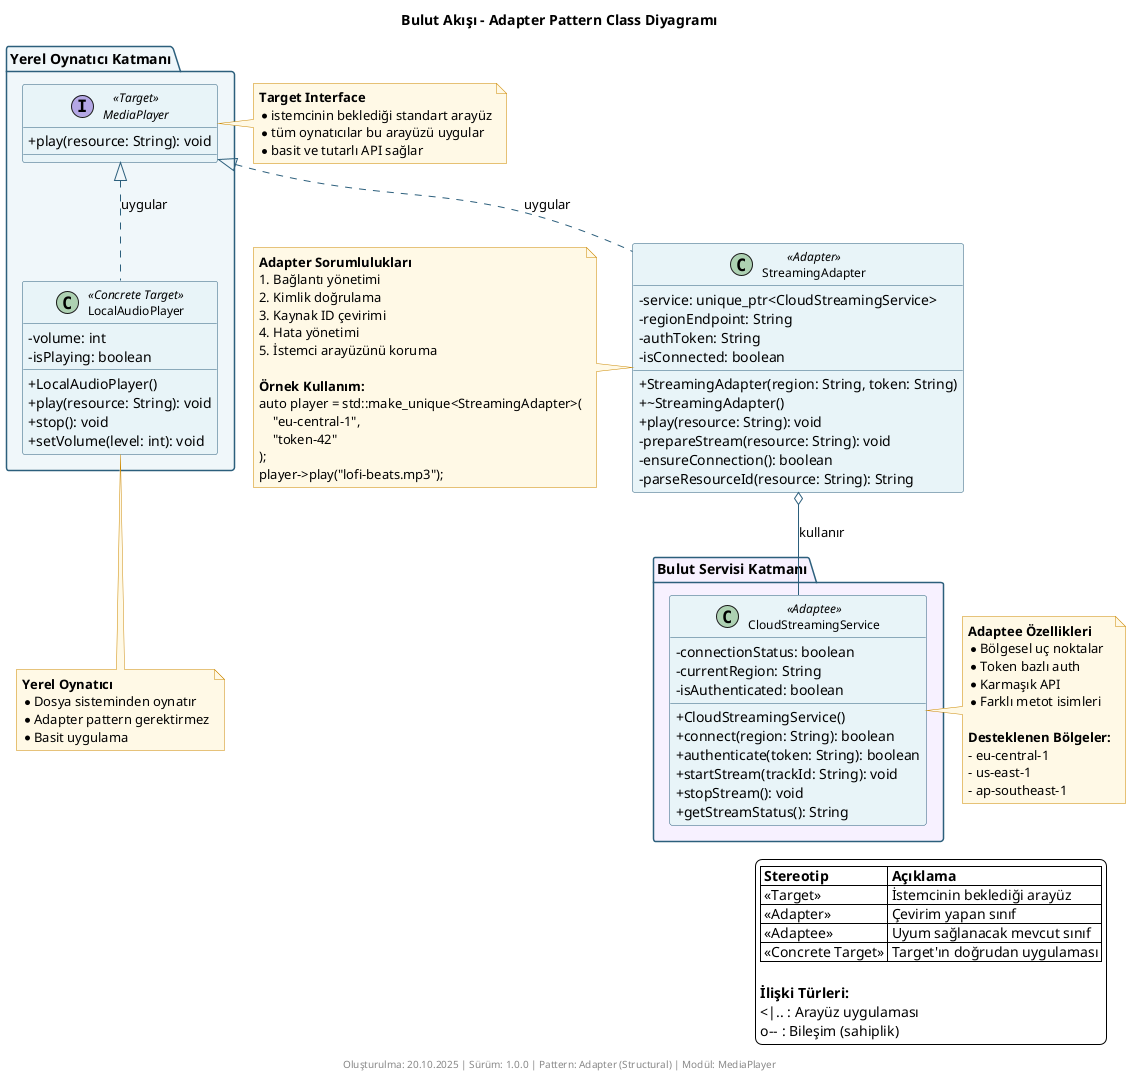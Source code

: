 @startuml cloud-streaming-adapter
/'
 * @file cloud-streaming-adapter.puml
 * @brief bulut tabanlı medya servisinin adapter pattern ile uyarlanması
 * @author Muhammed Kayra Bulut
 * @date 20.10.2025
 * @version 1.0.0
 *
 * @description bu diyagram yerel MediaPlayer arayüzünün
 *              üçüncü parti CloudStreamingService servisine
 *              nasıl uyarlandığını gösterir. Adapter sınıfı
 *              bağlantı, kimlik doğrulama ve yayın akışını
 *              istemciden gizler.
 *
 * @pattern Adapter (Structural)
 * @related MediaPlayer.h, CloudStreamingService.h, StreamingAdapter.cpp
'/

title Bulut Akışı - Adapter Pattern Class Diyagramı

' Stil tanımlamaları
skinparam backgroundColor #FFFFFF
skinparam shadowing false
skinparam classAttributeIconSize 0

skinparam class {
    BackgroundColor #E8F4F8
    BorderColor #2C5F7C
    ArrowColor #2C5F7C
    FontName Arial
    FontSize 12
}

skinparam package {
    BackgroundColor #F0F7FA
    BorderColor #2C5F7C
    FontStyle bold
}

skinparam note {
    BackgroundColor #FFF9E6
    BorderColor #CC8800
}

' ========== Hedef Arayüz ve Yerel Uygulama ==========

package "Yerel Oynatıcı Katmanı" {
    interface MediaPlayer <<Target>> {
        +play(resource: String): void
        __
    }

    class LocalAudioPlayer <<Concrete Target>> {
        -volume: int
        -isPlaying: boolean
        __
        +LocalAudioPlayer()
        +play(resource: String): void
        +stop(): void
        +setVolume(level: int): void
    }
}

' ========== Adaptee Servis ==========

package "Bulut Servisi Katmanı" #F7F1FF {
    class CloudStreamingService <<Adaptee>> {
        -connectionStatus: boolean
        -currentRegion: String
        -isAuthenticated: boolean
        __
        +CloudStreamingService()
        +connect(region: String): boolean
        +authenticate(token: String): boolean
        +startStream(trackId: String): void
        +stopStream(): void
        +getStreamStatus(): String
    }
}

' ========== Adapter Sınıfı ==========

class StreamingAdapter <<Adapter>> {
    -service: unique_ptr<CloudStreamingService>
    -regionEndpoint: String
    -authToken: String
    -isConnected: boolean
    __
    +StreamingAdapter(region: String, token: String)
    +~StreamingAdapter()
    +play(resource: String): void
    -prepareStream(resource: String): void
    -ensureConnection(): boolean
    -parseResourceId(resource: String): String
}

' ========== İlişkiler ==========

MediaPlayer <|.. LocalAudioPlayer : uygular
MediaPlayer <|.. StreamingAdapter : uygular
StreamingAdapter o-- CloudStreamingService : kullanır

note right of MediaPlayer
  **Target Interface**
  * istemcinin beklediği standart arayüz
  * tüm oynatıcılar bu arayüzü uygular
  * basit ve tutarlı API sağlar
end note

note left of StreamingAdapter
  **Adapter Sorumlulukları**
  1. Bağlantı yönetimi
  2. Kimlik doğrulama
  3. Kaynak ID çevirimi
  4. Hata yönetimi
  5. İstemci arayüzünü koruma
  
  **Örnek Kullanım:**
  auto player = std::make_unique<StreamingAdapter>(
      "eu-central-1", 
      "token-42"
  );
  player->play("lofi-beats.mp3");
end note

note right of CloudStreamingService
  **Adaptee Özellikleri**
  * Bölgesel uç noktalar
  * Token bazlı auth
  * Karmaşık API
  * Farklı metot isimleri
  
  **Desteklenen Bölgeler:**
  - eu-central-1
  - us-east-1
  - ap-southeast-1
end note

note bottom of LocalAudioPlayer
  **Yerel Oynatıcı**
  * Dosya sisteminden oynatır
  * Adapter pattern gerektirmez
  * Basit uygulama
end note

legend right
  |= Stereotip |= Açıklama |
  | <<Target>> | İstemcinin beklediği arayüz |
  | <<Adapter>> | Çevirim yapan sınıf |
  | <<Adaptee>> | Uyum sağlanacak mevcut sınıf |
  | <<Concrete Target>> | Target'ın doğrudan uygulaması |
  
  **İlişki Türleri:**
  <|.. : Arayüz uygulaması
  o-- : Bileşim (sahiplik)
endlegend

footer Oluşturulma: 20.10.2025 | Sürüm: 1.0.0 | Pattern: Adapter (Structural) | Modül: MediaPlayer

@enduml
